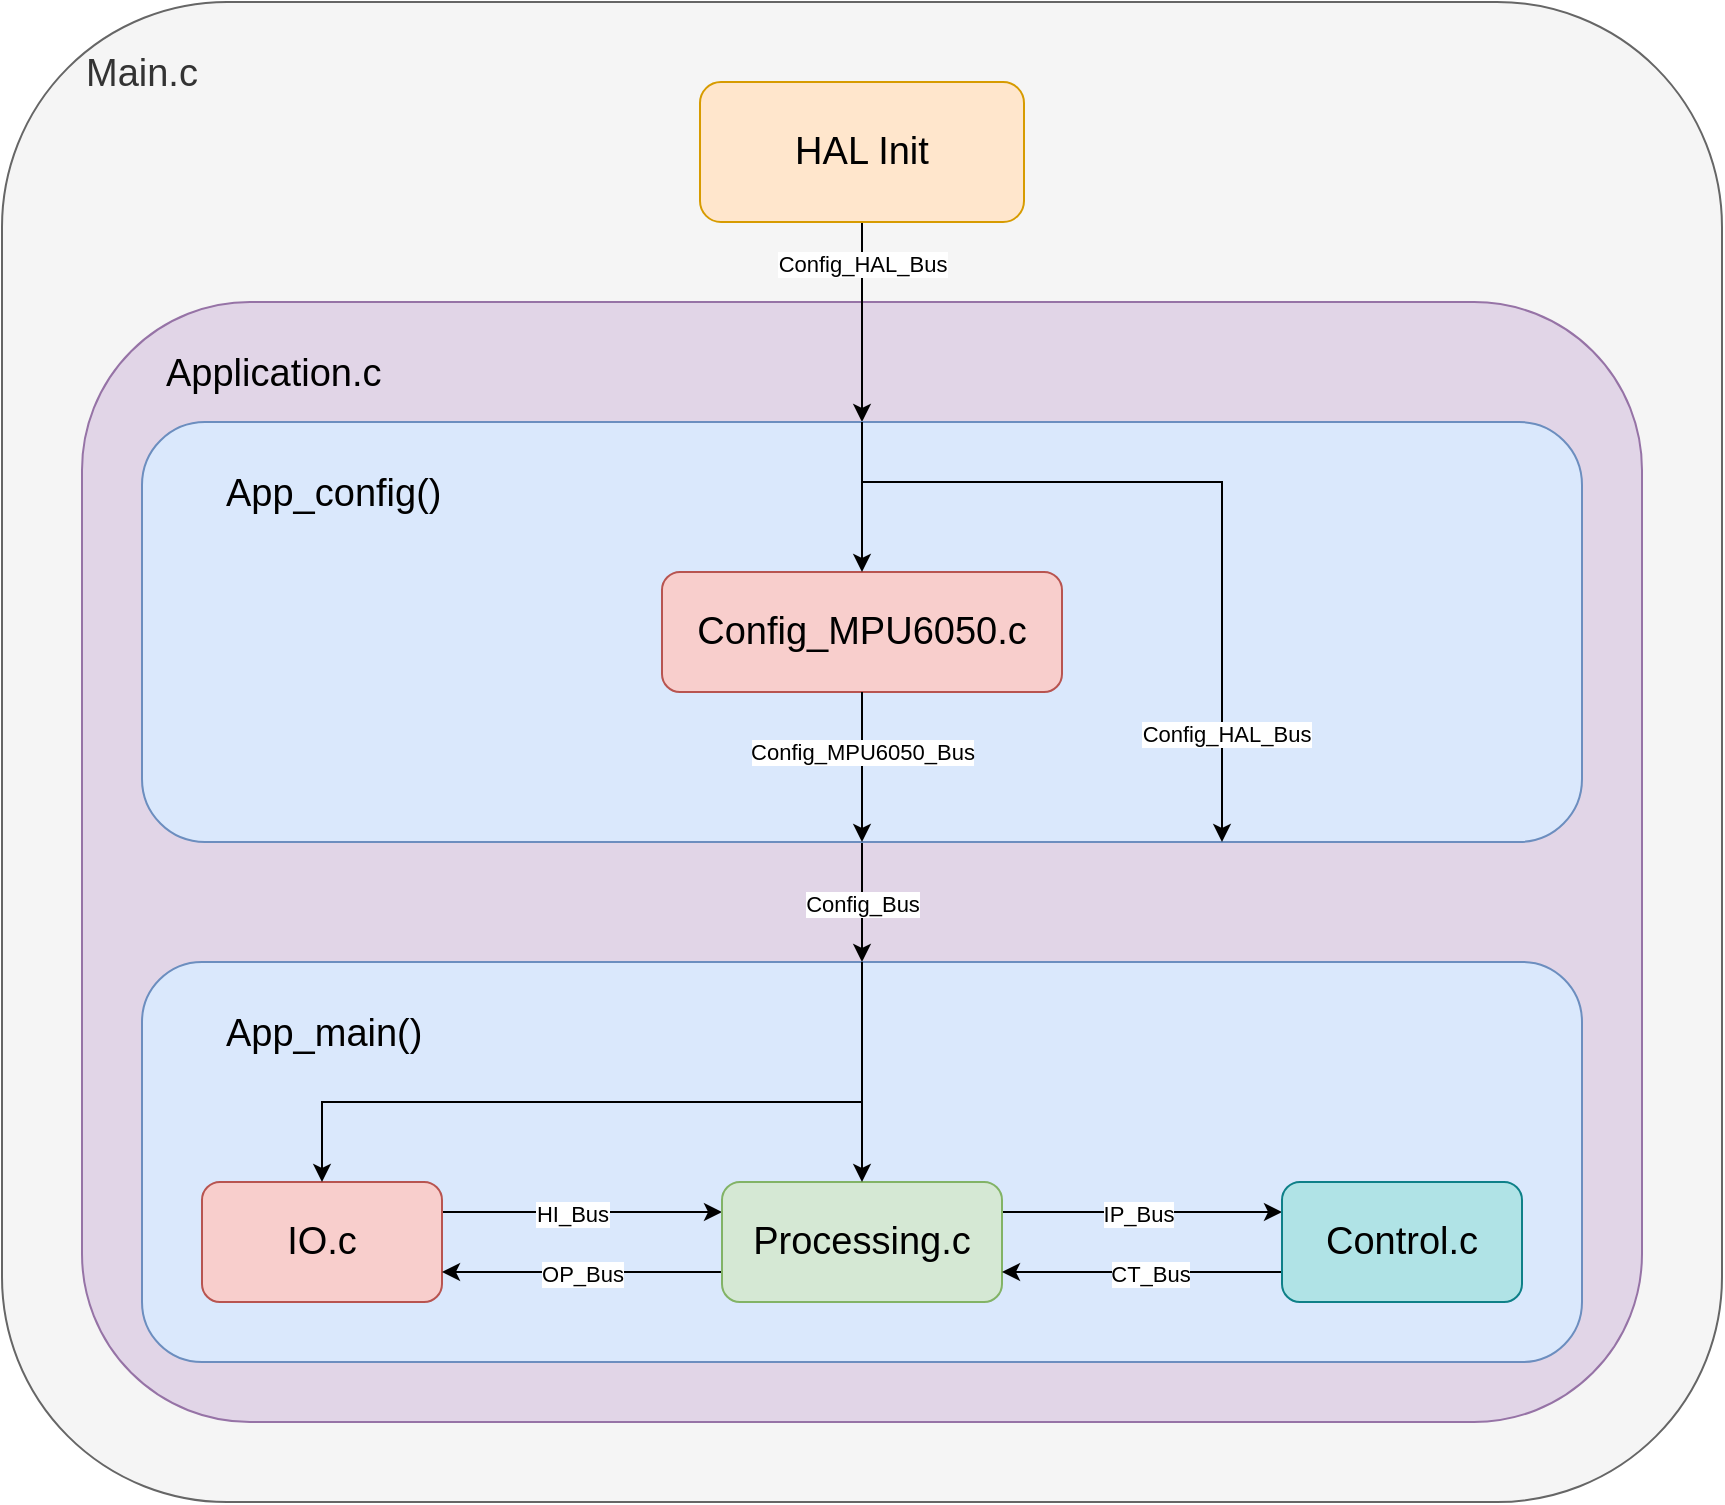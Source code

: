 <mxfile version="22.1.5" type="github" pages="4">
  <diagram name="Application" id="FOdVMGWXm7K1deAmmRh2">
    <mxGraphModel dx="2456" dy="2211" grid="1" gridSize="10" guides="1" tooltips="1" connect="1" arrows="1" fold="1" page="1" pageScale="1" pageWidth="850" pageHeight="1100" math="0" shadow="0">
      <root>
        <mxCell id="0" />
        <mxCell id="1" parent="0" />
        <mxCell id="aVD5KPtLHmKKesuukqBh-21" value="&lt;blockquote style=&quot;font-size: 18px;&quot;&gt;&lt;font style=&quot;font-size: 19px;&quot;&gt;Main.c&lt;/font&gt;&lt;/blockquote&gt;" style="rounded=1;whiteSpace=wrap;html=1;fillColor=#f5f5f5;strokeColor=#666666;align=left;labelPosition=center;verticalLabelPosition=middle;verticalAlign=top;fontColor=#333333;" parent="1" vertex="1">
          <mxGeometry x="20" y="-440" width="860" height="750" as="geometry" />
        </mxCell>
        <mxCell id="aVD5KPtLHmKKesuukqBh-17" value="&lt;blockquote style=&quot;font-size: 18px;&quot;&gt;&lt;font style=&quot;font-size: 19px;&quot;&gt;Application.c&lt;/font&gt;&lt;/blockquote&gt;" style="rounded=1;whiteSpace=wrap;html=1;fillColor=#e1d5e7;strokeColor=#9673a6;align=left;labelPosition=center;verticalLabelPosition=middle;verticalAlign=top;" parent="1" vertex="1">
          <mxGeometry x="60" y="-290" width="780" height="560" as="geometry" />
        </mxCell>
        <mxCell id="mmH6MSZoMXW1UBjcagn2-3" value="&lt;blockquote style=&quot;font-size: 18px;&quot;&gt;&lt;font style=&quot;font-size: 19px;&quot;&gt;App_main()&lt;/font&gt;&lt;/blockquote&gt;" style="rounded=1;whiteSpace=wrap;html=1;fillColor=#dae8fc;strokeColor=#6c8ebf;align=left;labelPosition=center;verticalLabelPosition=middle;verticalAlign=top;" parent="1" vertex="1">
          <mxGeometry x="90" y="40" width="720" height="200" as="geometry" />
        </mxCell>
        <mxCell id="aVD5KPtLHmKKesuukqBh-6" style="edgeStyle=orthogonalEdgeStyle;rounded=0;orthogonalLoop=1;jettySize=auto;html=1;exitX=1;exitY=0.25;exitDx=0;exitDy=0;entryX=0;entryY=0.25;entryDx=0;entryDy=0;" parent="1" source="aVD5KPtLHmKKesuukqBh-1" target="aVD5KPtLHmKKesuukqBh-2" edge="1">
          <mxGeometry relative="1" as="geometry" />
        </mxCell>
        <mxCell id="aVD5KPtLHmKKesuukqBh-7" value="&lt;font style=&quot;font-size: 11px;&quot;&gt;HI_Bus&lt;/font&gt;" style="edgeLabel;html=1;align=center;verticalAlign=middle;resizable=0;points=[];" parent="aVD5KPtLHmKKesuukqBh-6" vertex="1" connectable="0">
          <mxGeometry x="-0.013" y="-1" relative="1" as="geometry">
            <mxPoint x="-4" as="offset" />
          </mxGeometry>
        </mxCell>
        <mxCell id="aVD5KPtLHmKKesuukqBh-1" value="IO.c" style="rounded=1;whiteSpace=wrap;html=1;fillColor=#f8cecc;strokeColor=#b85450;fontSize=19;" parent="1" vertex="1">
          <mxGeometry x="120" y="150" width="120" height="60" as="geometry" />
        </mxCell>
        <mxCell id="aVD5KPtLHmKKesuukqBh-8" style="edgeStyle=orthogonalEdgeStyle;rounded=0;orthogonalLoop=1;jettySize=auto;html=1;exitX=0;exitY=0.75;exitDx=0;exitDy=0;entryX=1;entryY=0.75;entryDx=0;entryDy=0;" parent="1" source="aVD5KPtLHmKKesuukqBh-2" target="aVD5KPtLHmKKesuukqBh-1" edge="1">
          <mxGeometry relative="1" as="geometry" />
        </mxCell>
        <mxCell id="aVD5KPtLHmKKesuukqBh-9" value="OP_Bus" style="edgeLabel;html=1;align=center;verticalAlign=middle;resizable=0;points=[];" parent="aVD5KPtLHmKKesuukqBh-8" vertex="1" connectable="0">
          <mxGeometry x="-0.263" y="1" relative="1" as="geometry">
            <mxPoint x="-19" as="offset" />
          </mxGeometry>
        </mxCell>
        <mxCell id="aVD5KPtLHmKKesuukqBh-10" style="edgeStyle=orthogonalEdgeStyle;rounded=0;orthogonalLoop=1;jettySize=auto;html=1;exitX=1;exitY=0.25;exitDx=0;exitDy=0;entryX=0;entryY=0.25;entryDx=0;entryDy=0;" parent="1" source="aVD5KPtLHmKKesuukqBh-2" target="aVD5KPtLHmKKesuukqBh-3" edge="1">
          <mxGeometry relative="1" as="geometry" />
        </mxCell>
        <mxCell id="aVD5KPtLHmKKesuukqBh-11" value="IP_Bus" style="edgeLabel;html=1;align=center;verticalAlign=middle;resizable=0;points=[];" parent="aVD5KPtLHmKKesuukqBh-10" vertex="1" connectable="0">
          <mxGeometry x="-0.036" y="-1" relative="1" as="geometry">
            <mxPoint as="offset" />
          </mxGeometry>
        </mxCell>
        <mxCell id="aVD5KPtLHmKKesuukqBh-2" value="Processing.c" style="rounded=1;whiteSpace=wrap;html=1;fillColor=#d5e8d4;strokeColor=#82b366;fontSize=19;" parent="1" vertex="1">
          <mxGeometry x="380" y="150" width="140" height="60" as="geometry" />
        </mxCell>
        <mxCell id="aVD5KPtLHmKKesuukqBh-12" style="edgeStyle=orthogonalEdgeStyle;rounded=0;orthogonalLoop=1;jettySize=auto;html=1;exitX=0;exitY=0.75;exitDx=0;exitDy=0;entryX=1;entryY=0.75;entryDx=0;entryDy=0;" parent="1" source="aVD5KPtLHmKKesuukqBh-3" target="aVD5KPtLHmKKesuukqBh-2" edge="1">
          <mxGeometry relative="1" as="geometry" />
        </mxCell>
        <mxCell id="aVD5KPtLHmKKesuukqBh-13" value="CT_Bus" style="edgeLabel;html=1;align=center;verticalAlign=middle;resizable=0;points=[];" parent="aVD5KPtLHmKKesuukqBh-12" vertex="1" connectable="0">
          <mxGeometry x="-0.059" y="1" relative="1" as="geometry">
            <mxPoint as="offset" />
          </mxGeometry>
        </mxCell>
        <mxCell id="aVD5KPtLHmKKesuukqBh-3" value="Control.c" style="rounded=1;whiteSpace=wrap;html=1;fillColor=#b0e3e6;strokeColor=#0e8088;fontSize=19;" parent="1" vertex="1">
          <mxGeometry x="660" y="150" width="120" height="60" as="geometry" />
        </mxCell>
        <mxCell id="xJnAaV_EYgQCkC4n6iKP-3" style="edgeStyle=orthogonalEdgeStyle;rounded=0;orthogonalLoop=1;jettySize=auto;html=1;exitX=0.5;exitY=1;exitDx=0;exitDy=0;entryX=0.5;entryY=0;entryDx=0;entryDy=0;" parent="1" source="aVD5KPtLHmKKesuukqBh-22" target="mmH6MSZoMXW1UBjcagn2-4" edge="1">
          <mxGeometry relative="1" as="geometry" />
        </mxCell>
        <mxCell id="xJnAaV_EYgQCkC4n6iKP-4" value="Config_HAL_Bus" style="edgeLabel;html=1;align=center;verticalAlign=middle;resizable=0;points=[];" parent="xJnAaV_EYgQCkC4n6iKP-3" vertex="1" connectable="0">
          <mxGeometry x="-0.55" y="-1" relative="1" as="geometry">
            <mxPoint x="1" y="-2" as="offset" />
          </mxGeometry>
        </mxCell>
        <mxCell id="aVD5KPtLHmKKesuukqBh-22" value="&lt;font style=&quot;font-size: 19px;&quot;&gt;HAL Init&lt;br&gt;&lt;/font&gt;" style="rounded=1;whiteSpace=wrap;html=1;fillColor=#ffe6cc;strokeColor=#d79b00;align=center;labelPosition=center;verticalLabelPosition=middle;verticalAlign=middle;" parent="1" vertex="1">
          <mxGeometry x="369" y="-400" width="162" height="70" as="geometry" />
        </mxCell>
        <mxCell id="xJnAaV_EYgQCkC4n6iKP-1" style="edgeStyle=orthogonalEdgeStyle;rounded=0;orthogonalLoop=1;jettySize=auto;html=1;exitX=0.5;exitY=1;exitDx=0;exitDy=0;entryX=0.5;entryY=0;entryDx=0;entryDy=0;" parent="1" source="mmH6MSZoMXW1UBjcagn2-4" target="mmH6MSZoMXW1UBjcagn2-3" edge="1">
          <mxGeometry relative="1" as="geometry" />
        </mxCell>
        <mxCell id="xJnAaV_EYgQCkC4n6iKP-2" value="Config_Bus" style="edgeLabel;html=1;align=center;verticalAlign=middle;resizable=0;points=[];" parent="xJnAaV_EYgQCkC4n6iKP-1" vertex="1" connectable="0">
          <mxGeometry x="0.023" relative="1" as="geometry">
            <mxPoint as="offset" />
          </mxGeometry>
        </mxCell>
        <mxCell id="mmH6MSZoMXW1UBjcagn2-4" value="&lt;blockquote style=&quot;font-size: 18px;&quot;&gt;&lt;font style=&quot;font-size: 19px;&quot;&gt;App_config()&lt;/font&gt;&lt;/blockquote&gt;" style="rounded=1;whiteSpace=wrap;html=1;fillColor=#dae8fc;strokeColor=#6c8ebf;align=left;labelPosition=center;verticalLabelPosition=middle;verticalAlign=top;" parent="1" vertex="1">
          <mxGeometry x="90" y="-230" width="720" height="210" as="geometry" />
        </mxCell>
        <mxCell id="mmH6MSZoMXW1UBjcagn2-8" value="Config_MPU6050.c" style="rounded=1;whiteSpace=wrap;html=1;fillColor=#f8cecc;strokeColor=#b85450;fontSize=19;" parent="1" vertex="1">
          <mxGeometry x="350" y="-155" width="200" height="60" as="geometry" />
        </mxCell>
        <mxCell id="xJnAaV_EYgQCkC4n6iKP-6" style="edgeStyle=orthogonalEdgeStyle;rounded=0;orthogonalLoop=1;jettySize=auto;html=1;exitX=0.5;exitY=0;exitDx=0;exitDy=0;entryX=0.5;entryY=0;entryDx=0;entryDy=0;" parent="1" source="mmH6MSZoMXW1UBjcagn2-3" target="aVD5KPtLHmKKesuukqBh-1" edge="1">
          <mxGeometry relative="1" as="geometry">
            <Array as="points">
              <mxPoint x="450" y="110" />
              <mxPoint x="180" y="110" />
            </Array>
          </mxGeometry>
        </mxCell>
        <mxCell id="xJnAaV_EYgQCkC4n6iKP-7" style="edgeStyle=orthogonalEdgeStyle;rounded=0;orthogonalLoop=1;jettySize=auto;html=1;exitX=0.5;exitY=0;exitDx=0;exitDy=0;entryX=0.5;entryY=0;entryDx=0;entryDy=0;" parent="1" source="mmH6MSZoMXW1UBjcagn2-3" target="aVD5KPtLHmKKesuukqBh-2" edge="1">
          <mxGeometry relative="1" as="geometry">
            <Array as="points">
              <mxPoint x="450" y="110" />
              <mxPoint x="450" y="110" />
            </Array>
          </mxGeometry>
        </mxCell>
        <mxCell id="xJnAaV_EYgQCkC4n6iKP-9" style="edgeStyle=orthogonalEdgeStyle;rounded=0;orthogonalLoop=1;jettySize=auto;html=1;exitX=0.5;exitY=0;exitDx=0;exitDy=0;entryX=0.5;entryY=0;entryDx=0;entryDy=0;" parent="1" source="mmH6MSZoMXW1UBjcagn2-4" target="mmH6MSZoMXW1UBjcagn2-8" edge="1">
          <mxGeometry relative="1" as="geometry">
            <Array as="points">
              <mxPoint x="450" y="-230" />
              <mxPoint x="450" y="-230" />
            </Array>
          </mxGeometry>
        </mxCell>
        <mxCell id="xJnAaV_EYgQCkC4n6iKP-10" style="edgeStyle=orthogonalEdgeStyle;rounded=0;orthogonalLoop=1;jettySize=auto;html=1;exitX=0.5;exitY=1;exitDx=0;exitDy=0;entryX=0.5;entryY=1;entryDx=0;entryDy=0;" parent="1" source="mmH6MSZoMXW1UBjcagn2-8" target="mmH6MSZoMXW1UBjcagn2-4" edge="1">
          <mxGeometry relative="1" as="geometry">
            <Array as="points">
              <mxPoint x="450" y="-40" />
              <mxPoint x="450" y="-40" />
            </Array>
          </mxGeometry>
        </mxCell>
        <mxCell id="xJnAaV_EYgQCkC4n6iKP-11" value="Config_MPU6050_Bus" style="edgeLabel;html=1;align=center;verticalAlign=middle;resizable=0;points=[];" parent="xJnAaV_EYgQCkC4n6iKP-10" vertex="1" connectable="0">
          <mxGeometry x="0.107" y="3" relative="1" as="geometry">
            <mxPoint x="-3" y="-12" as="offset" />
          </mxGeometry>
        </mxCell>
        <mxCell id="xJnAaV_EYgQCkC4n6iKP-13" style="edgeStyle=orthogonalEdgeStyle;rounded=0;orthogonalLoop=1;jettySize=auto;html=1;exitX=0.5;exitY=0;exitDx=0;exitDy=0;entryX=0.75;entryY=1;entryDx=0;entryDy=0;" parent="1" source="mmH6MSZoMXW1UBjcagn2-4" target="mmH6MSZoMXW1UBjcagn2-4" edge="1">
          <mxGeometry relative="1" as="geometry">
            <Array as="points">
              <mxPoint x="450" y="-200" />
              <mxPoint x="630" y="-200" />
            </Array>
          </mxGeometry>
        </mxCell>
        <mxCell id="xJnAaV_EYgQCkC4n6iKP-14" value="Config_HAL_Bus" style="edgeLabel;html=1;align=center;verticalAlign=middle;resizable=0;points=[];" parent="xJnAaV_EYgQCkC4n6iKP-13" vertex="1" connectable="0">
          <mxGeometry x="0.721" y="2" relative="1" as="geometry">
            <mxPoint as="offset" />
          </mxGeometry>
        </mxCell>
      </root>
    </mxGraphModel>
  </diagram>
  <diagram id="wQwXedgQLfaQQc7njAkb" name="IO">
    <mxGraphModel dx="1403" dy="635" grid="1" gridSize="10" guides="1" tooltips="1" connect="1" arrows="1" fold="1" page="1" pageScale="1" pageWidth="850" pageHeight="1100" math="0" shadow="0">
      <root>
        <mxCell id="0" />
        <mxCell id="1" parent="0" />
        <mxCell id="KeRaJ3SGClWgjwX-cAse-1" value="&lt;blockquote style=&quot;font-size: 18px;&quot;&gt;&lt;font style=&quot;font-size: 19px;&quot;&gt;IO.c&lt;/font&gt;&lt;/blockquote&gt;" style="rounded=1;whiteSpace=wrap;html=1;fillColor=#f5f5f5;strokeColor=#666666;align=left;labelPosition=center;verticalLabelPosition=middle;verticalAlign=top;fontColor=#333333;" parent="1" vertex="1">
          <mxGeometry x="20" y="360" width="860" height="300" as="geometry" />
        </mxCell>
        <mxCell id="d247PQyOPAZcmk-PQILt-11" style="edgeStyle=orthogonalEdgeStyle;rounded=0;orthogonalLoop=1;jettySize=auto;html=1;exitX=1;exitY=0.5;exitDx=0;exitDy=0;entryX=1;entryY=0.5;entryDx=0;entryDy=0;" edge="1" parent="1" source="KeRaJ3SGClWgjwX-cAse-2" target="KeRaJ3SGClWgjwX-cAse-1">
          <mxGeometry relative="1" as="geometry">
            <Array as="points">
              <mxPoint x="825" y="511" />
              <mxPoint x="825" y="510" />
            </Array>
          </mxGeometry>
        </mxCell>
        <mxCell id="d247PQyOPAZcmk-PQILt-12" value="HI_Bus" style="edgeLabel;html=1;align=center;verticalAlign=middle;resizable=0;points=[];" vertex="1" connectable="0" parent="d247PQyOPAZcmk-PQILt-11">
          <mxGeometry x="-0.156" y="-1" relative="1" as="geometry">
            <mxPoint as="offset" />
          </mxGeometry>
        </mxCell>
        <mxCell id="KeRaJ3SGClWgjwX-cAse-2" value="&lt;blockquote&gt;IO_HardwareInputs()&lt;/blockquote&gt;" style="rounded=1;whiteSpace=wrap;html=1;fillColor=#e1d5e7;strokeColor=#9673a6;fontSize=19;align=left;verticalAlign=top;" parent="1" vertex="1">
          <mxGeometry x="475" y="392.5" width="330" height="237.5" as="geometry" />
        </mxCell>
        <mxCell id="d247PQyOPAZcmk-PQILt-7" style="edgeStyle=orthogonalEdgeStyle;rounded=0;orthogonalLoop=1;jettySize=auto;html=1;exitX=1;exitY=0.5;exitDx=0;exitDy=0;entryX=1;entryY=0.5;entryDx=0;entryDy=0;" edge="1" parent="1" source="KeRaJ3SGClWgjwX-cAse-5" target="KeRaJ3SGClWgjwX-cAse-2">
          <mxGeometry relative="1" as="geometry">
            <Array as="points">
              <mxPoint x="684" y="482" />
              <mxPoint x="780" y="482" />
              <mxPoint x="780" y="511" />
            </Array>
          </mxGeometry>
        </mxCell>
        <mxCell id="d247PQyOPAZcmk-PQILt-9" value="HI_MPU6050_Bus" style="edgeLabel;html=1;align=center;verticalAlign=middle;resizable=0;points=[];" vertex="1" connectable="0" parent="d247PQyOPAZcmk-PQILt-7">
          <mxGeometry x="-0.28" y="2" relative="1" as="geometry">
            <mxPoint as="offset" />
          </mxGeometry>
        </mxCell>
        <mxCell id="KeRaJ3SGClWgjwX-cAse-5" value="IO_MPU6050.c" style="rounded=1;whiteSpace=wrap;html=1;fillColor=#f8cecc;strokeColor=#b85450;fontSize=19;" parent="1" vertex="1">
          <mxGeometry x="514" y="452.5" width="150" height="60" as="geometry" />
        </mxCell>
        <mxCell id="KeRaJ3SGClWgjwX-cAse-6" value="&lt;blockquote&gt;IO_HardwareOutputs()&lt;/blockquote&gt;" style="rounded=1;whiteSpace=wrap;html=1;fillColor=#e1d5e7;strokeColor=#9673a6;fontSize=19;align=left;verticalAlign=top;" parent="1" vertex="1">
          <mxGeometry x="115" y="391.25" width="330" height="238.75" as="geometry" />
        </mxCell>
        <mxCell id="KeRaJ3SGClWgjwX-cAse-7" value="IO_HC05.c" style="rounded=1;whiteSpace=wrap;html=1;fillColor=#f8cecc;strokeColor=#b85450;fontSize=19;" parent="1" vertex="1">
          <mxGeometry x="255" y="452.5" width="150" height="60" as="geometry" />
        </mxCell>
        <mxCell id="KeRaJ3SGClWgjwX-cAse-8" style="edgeStyle=orthogonalEdgeStyle;rounded=0;orthogonalLoop=1;jettySize=auto;html=1;exitX=0;exitY=0.5;exitDx=0;exitDy=0;entryX=0;entryY=0.5;entryDx=0;entryDy=0;" parent="1" source="KeRaJ3SGClWgjwX-cAse-1" target="KeRaJ3SGClWgjwX-cAse-6" edge="1">
          <mxGeometry relative="1" as="geometry">
            <mxPoint x="100" y="470" as="targetPoint" />
            <mxPoint x="20" y="470" as="sourcePoint" />
            <Array as="points">
              <mxPoint x="115" y="510" />
            </Array>
          </mxGeometry>
        </mxCell>
        <mxCell id="KeRaJ3SGClWgjwX-cAse-9" value="OP_Bus" style="edgeLabel;html=1;align=center;verticalAlign=middle;resizable=0;points=[];" parent="KeRaJ3SGClWgjwX-cAse-8" vertex="1" connectable="0">
          <mxGeometry x="-0.227" y="-1" relative="1" as="geometry">
            <mxPoint x="15" y="-1" as="offset" />
          </mxGeometry>
        </mxCell>
        <mxCell id="KeRaJ3SGClWgjwX-cAse-10" style="edgeStyle=orthogonalEdgeStyle;rounded=0;orthogonalLoop=1;jettySize=auto;html=1;exitX=0;exitY=0.5;exitDx=0;exitDy=0;entryX=0;entryY=0.5;entryDx=0;entryDy=0;" parent="1" source="KeRaJ3SGClWgjwX-cAse-6" target="KeRaJ3SGClWgjwX-cAse-7" edge="1">
          <mxGeometry relative="1" as="geometry">
            <Array as="points">
              <mxPoint x="130" y="511" />
              <mxPoint x="130" y="483" />
              <mxPoint x="220" y="483" />
            </Array>
          </mxGeometry>
        </mxCell>
        <mxCell id="KeRaJ3SGClWgjwX-cAse-11" value="OP_HC05_Bus" style="edgeLabel;html=1;align=center;verticalAlign=middle;resizable=0;points=[];" parent="KeRaJ3SGClWgjwX-cAse-10" vertex="1" connectable="0">
          <mxGeometry x="-0.08" relative="1" as="geometry">
            <mxPoint x="26" as="offset" />
          </mxGeometry>
        </mxCell>
        <mxCell id="d247PQyOPAZcmk-PQILt-1" value="IO_VESC.c" style="rounded=1;whiteSpace=wrap;html=1;fillColor=#f8cecc;strokeColor=#b85450;fontSize=19;" vertex="1" parent="1">
          <mxGeometry x="255" y="540" width="150" height="60" as="geometry" />
        </mxCell>
        <mxCell id="d247PQyOPAZcmk-PQILt-8" style="edgeStyle=orthogonalEdgeStyle;rounded=0;orthogonalLoop=1;jettySize=auto;html=1;exitX=1;exitY=0.5;exitDx=0;exitDy=0;entryX=1;entryY=0.5;entryDx=0;entryDy=0;" edge="1" parent="1" source="d247PQyOPAZcmk-PQILt-2" target="KeRaJ3SGClWgjwX-cAse-2">
          <mxGeometry relative="1" as="geometry">
            <Array as="points">
              <mxPoint x="780" y="570" />
              <mxPoint x="780" y="511" />
            </Array>
          </mxGeometry>
        </mxCell>
        <mxCell id="d247PQyOPAZcmk-PQILt-10" value="HI_VESC_Bus" style="edgeLabel;html=1;align=center;verticalAlign=middle;resizable=0;points=[];" vertex="1" connectable="0" parent="d247PQyOPAZcmk-PQILt-8">
          <mxGeometry x="-0.22" y="-2" relative="1" as="geometry">
            <mxPoint x="-22" y="-2" as="offset" />
          </mxGeometry>
        </mxCell>
        <mxCell id="d247PQyOPAZcmk-PQILt-2" value="IO_VESC.c" style="rounded=1;whiteSpace=wrap;html=1;fillColor=#f8cecc;strokeColor=#b85450;fontSize=19;" vertex="1" parent="1">
          <mxGeometry x="514" y="540" width="150" height="60" as="geometry" />
        </mxCell>
        <mxCell id="d247PQyOPAZcmk-PQILt-16" style="edgeStyle=orthogonalEdgeStyle;rounded=0;orthogonalLoop=1;jettySize=auto;html=1;exitX=0;exitY=0.5;exitDx=0;exitDy=0;entryX=0;entryY=0.5;entryDx=0;entryDy=0;" edge="1" parent="1" source="KeRaJ3SGClWgjwX-cAse-6" target="d247PQyOPAZcmk-PQILt-1">
          <mxGeometry relative="1" as="geometry">
            <Array as="points">
              <mxPoint x="130" y="511" />
              <mxPoint x="130" y="570" />
            </Array>
          </mxGeometry>
        </mxCell>
        <mxCell id="d247PQyOPAZcmk-PQILt-17" value="OP_VESC_Bus" style="edgeLabel;html=1;align=center;verticalAlign=middle;resizable=0;points=[];" vertex="1" connectable="0" parent="d247PQyOPAZcmk-PQILt-16">
          <mxGeometry x="0.365" relative="1" as="geometry">
            <mxPoint as="offset" />
          </mxGeometry>
        </mxCell>
      </root>
    </mxGraphModel>
  </diagram>
  <diagram id="pqkWdUlYIICWFKsjuGib" name="Processing">
    <mxGraphModel dx="2047" dy="926" grid="1" gridSize="10" guides="1" tooltips="1" connect="1" arrows="1" fold="1" page="1" pageScale="1" pageWidth="850" pageHeight="1100" math="0" shadow="0">
      <root>
        <mxCell id="0" />
        <mxCell id="1" parent="0" />
        <mxCell id="rKWjHWMnHtqtAqGkGN10-1" style="edgeStyle=orthogonalEdgeStyle;rounded=0;orthogonalLoop=1;jettySize=auto;html=1;exitX=0.5;exitY=1;exitDx=0;exitDy=0;" parent="1" edge="1">
          <mxGeometry relative="1" as="geometry">
            <mxPoint x="480" y="310" as="sourcePoint" />
            <mxPoint x="480" y="310" as="targetPoint" />
          </mxGeometry>
        </mxCell>
        <mxCell id="rKWjHWMnHtqtAqGkGN10-2" value="&lt;blockquote style=&quot;font-size: 18px;&quot;&gt;&lt;font style=&quot;font-size: 19px;&quot;&gt;Processing.c&lt;/font&gt;&lt;/blockquote&gt;" style="rounded=1;whiteSpace=wrap;html=1;fillColor=#f5f5f5;strokeColor=#666666;align=left;labelPosition=center;verticalLabelPosition=middle;verticalAlign=top;fontColor=#333333;" parent="1" vertex="1">
          <mxGeometry x="50" y="300" width="860" height="570" as="geometry" />
        </mxCell>
        <mxCell id="RYJh7FL68QeVlEmNx9E4-17" style="edgeStyle=orthogonalEdgeStyle;rounded=0;orthogonalLoop=1;jettySize=auto;html=1;exitX=1;exitY=0.5;exitDx=0;exitDy=0;entryX=1;entryY=0.25;entryDx=0;entryDy=0;" edge="1" parent="1" source="rKWjHWMnHtqtAqGkGN10-5" target="rKWjHWMnHtqtAqGkGN10-2">
          <mxGeometry relative="1" as="geometry">
            <Array as="points">
              <mxPoint x="722" y="480" />
              <mxPoint x="722" y="443" />
              <mxPoint x="890" y="443" />
            </Array>
          </mxGeometry>
        </mxCell>
        <mxCell id="RYJh7FL68QeVlEmNx9E4-18" value="IP_Bus" style="edgeLabel;html=1;align=center;verticalAlign=middle;resizable=0;points=[];" vertex="1" connectable="0" parent="RYJh7FL68QeVlEmNx9E4-17">
          <mxGeometry x="0.148" y="-1" relative="1" as="geometry">
            <mxPoint x="4" as="offset" />
          </mxGeometry>
        </mxCell>
        <mxCell id="rKWjHWMnHtqtAqGkGN10-5" value="&lt;blockquote&gt;PR_InputProcessing()&lt;/blockquote&gt;" style="rounded=1;whiteSpace=wrap;html=1;fillColor=#e1d5e7;strokeColor=#9673a6;fontSize=19;align=left;verticalAlign=top;" parent="1" vertex="1">
          <mxGeometry x="252.5" y="370" width="450" height="220" as="geometry" />
        </mxCell>
        <mxCell id="rKWjHWMnHtqtAqGkGN10-6" style="edgeStyle=orthogonalEdgeStyle;rounded=0;orthogonalLoop=1;jettySize=auto;html=1;exitX=1;exitY=0.5;exitDx=0;exitDy=0;entryX=1;entryY=0.5;entryDx=0;entryDy=0;" parent="1" source="rKWjHWMnHtqtAqGkGN10-8" target="rKWjHWMnHtqtAqGkGN10-5" edge="1">
          <mxGeometry relative="1" as="geometry">
            <Array as="points">
              <mxPoint x="680" y="460" />
              <mxPoint x="680" y="480" />
            </Array>
          </mxGeometry>
        </mxCell>
        <mxCell id="rKWjHWMnHtqtAqGkGN10-7" value="IP_MPU6050_Bus" style="edgeLabel;html=1;align=center;verticalAlign=middle;resizable=0;points=[];" parent="rKWjHWMnHtqtAqGkGN10-6" vertex="1" connectable="0">
          <mxGeometry x="-0.152" y="1" relative="1" as="geometry">
            <mxPoint x="-7" y="1" as="offset" />
          </mxGeometry>
        </mxCell>
        <mxCell id="rKWjHWMnHtqtAqGkGN10-8" value="PR_MPU6050.c" style="rounded=1;whiteSpace=wrap;html=1;fillColor=#f8cecc;strokeColor=#b85450;fontSize=19;" parent="1" vertex="1">
          <mxGeometry x="397.5" y="430" width="160" height="60" as="geometry" />
        </mxCell>
        <mxCell id="rKWjHWMnHtqtAqGkGN10-9" style="edgeStyle=orthogonalEdgeStyle;rounded=0;orthogonalLoop=1;jettySize=auto;html=1;exitX=0;exitY=0.25;exitDx=0;exitDy=0;entryX=0;entryY=0.5;entryDx=0;entryDy=0;" parent="1" source="rKWjHWMnHtqtAqGkGN10-2" edge="1" target="rKWjHWMnHtqtAqGkGN10-5">
          <mxGeometry relative="1" as="geometry">
            <mxPoint x="250" y="440" as="targetPoint" />
            <Array as="points">
              <mxPoint x="50" y="440" />
              <mxPoint x="220" y="440" />
              <mxPoint x="220" y="480" />
            </Array>
          </mxGeometry>
        </mxCell>
        <mxCell id="rKWjHWMnHtqtAqGkGN10-10" value="HI_Bus" style="edgeLabel;html=1;align=center;verticalAlign=middle;resizable=0;points=[];" parent="rKWjHWMnHtqtAqGkGN10-9" vertex="1" connectable="0">
          <mxGeometry x="-0.042" y="-1" relative="1" as="geometry">
            <mxPoint x="-25" y="-1" as="offset" />
          </mxGeometry>
        </mxCell>
        <mxCell id="rKWjHWMnHtqtAqGkGN10-13" style="edgeStyle=orthogonalEdgeStyle;rounded=0;orthogonalLoop=1;jettySize=auto;html=1;exitX=0;exitY=0.5;exitDx=0;exitDy=0;entryX=0;entryY=0.75;entryDx=0;entryDy=0;" parent="1" source="rKWjHWMnHtqtAqGkGN10-15" target="rKWjHWMnHtqtAqGkGN10-2" edge="1">
          <mxGeometry relative="1" as="geometry">
            <Array as="points">
              <mxPoint x="230" y="720" />
              <mxPoint x="230" y="728" />
              <mxPoint x="80" y="728" />
            </Array>
            <mxPoint x="232.5" y="731.23" as="sourcePoint" />
            <mxPoint x="30" y="738.73" as="targetPoint" />
          </mxGeometry>
        </mxCell>
        <mxCell id="rKWjHWMnHtqtAqGkGN10-14" value="OP_Bus" style="edgeLabel;html=1;align=center;verticalAlign=middle;resizable=0;points=[];" parent="rKWjHWMnHtqtAqGkGN10-13" vertex="1" connectable="0">
          <mxGeometry x="-0.195" y="-1" relative="1" as="geometry">
            <mxPoint x="-36" y="3" as="offset" />
          </mxGeometry>
        </mxCell>
        <mxCell id="rKWjHWMnHtqtAqGkGN10-15" value="&lt;blockquote&gt;PR_OutputProcessing()&lt;/blockquote&gt;" style="rounded=1;whiteSpace=wrap;html=1;fillColor=#e1d5e7;strokeColor=#9673a6;fontSize=19;align=left;verticalAlign=top;" parent="1" vertex="1">
          <mxGeometry x="252.5" y="610" width="450" height="220" as="geometry" />
        </mxCell>
        <mxCell id="RYJh7FL68QeVlEmNx9E4-26" style="edgeStyle=orthogonalEdgeStyle;rounded=0;orthogonalLoop=1;jettySize=auto;html=1;exitX=0;exitY=0.5;exitDx=0;exitDy=0;entryX=0;entryY=0.5;entryDx=0;entryDy=0;" edge="1" parent="1" source="rKWjHWMnHtqtAqGkGN10-16" target="rKWjHWMnHtqtAqGkGN10-15">
          <mxGeometry relative="1" as="geometry">
            <Array as="points">
              <mxPoint x="280" y="700" />
              <mxPoint x="280" y="720" />
            </Array>
          </mxGeometry>
        </mxCell>
        <mxCell id="RYJh7FL68QeVlEmNx9E4-27" value="OP_HC05_Bus" style="edgeLabel;html=1;align=center;verticalAlign=middle;resizable=0;points=[];" vertex="1" connectable="0" parent="RYJh7FL68QeVlEmNx9E4-26">
          <mxGeometry x="-0.208" relative="1" as="geometry">
            <mxPoint x="8" as="offset" />
          </mxGeometry>
        </mxCell>
        <mxCell id="rKWjHWMnHtqtAqGkGN10-16" value="PR_HC05.c" style="rounded=1;whiteSpace=wrap;html=1;fillColor=#f8cecc;strokeColor=#b85450;fontSize=19;" parent="1" vertex="1">
          <mxGeometry x="397.5" y="670" width="160" height="60" as="geometry" />
        </mxCell>
        <mxCell id="RYJh7FL68QeVlEmNx9E4-15" style="edgeStyle=orthogonalEdgeStyle;rounded=0;orthogonalLoop=1;jettySize=auto;html=1;exitX=1;exitY=0.5;exitDx=0;exitDy=0;entryX=1;entryY=0.5;entryDx=0;entryDy=0;" edge="1" parent="1" source="RYJh7FL68QeVlEmNx9E4-10" target="rKWjHWMnHtqtAqGkGN10-5">
          <mxGeometry relative="1" as="geometry">
            <Array as="points">
              <mxPoint x="680" y="540" />
              <mxPoint x="680" y="480" />
            </Array>
          </mxGeometry>
        </mxCell>
        <mxCell id="RYJh7FL68QeVlEmNx9E4-16" value="IP_VESC_Bus" style="edgeLabel;html=1;align=center;verticalAlign=middle;resizable=0;points=[];" vertex="1" connectable="0" parent="RYJh7FL68QeVlEmNx9E4-15">
          <mxGeometry x="-0.316" y="2" relative="1" as="geometry">
            <mxPoint x="-8" y="2" as="offset" />
          </mxGeometry>
        </mxCell>
        <mxCell id="RYJh7FL68QeVlEmNx9E4-10" value="PR_VESC.c" style="rounded=1;whiteSpace=wrap;html=1;fillColor=#f8cecc;strokeColor=#b85450;fontSize=19;" vertex="1" parent="1">
          <mxGeometry x="397.5" y="510" width="160" height="60" as="geometry" />
        </mxCell>
        <mxCell id="RYJh7FL68QeVlEmNx9E4-11" style="edgeStyle=orthogonalEdgeStyle;rounded=0;orthogonalLoop=1;jettySize=auto;html=1;exitX=0;exitY=0.5;exitDx=0;exitDy=0;entryX=0;entryY=0.5;entryDx=0;entryDy=0;" edge="1" parent="1" source="rKWjHWMnHtqtAqGkGN10-5" target="rKWjHWMnHtqtAqGkGN10-8">
          <mxGeometry relative="1" as="geometry">
            <Array as="points">
              <mxPoint x="270" y="480" />
              <mxPoint x="270" y="460" />
            </Array>
          </mxGeometry>
        </mxCell>
        <mxCell id="RYJh7FL68QeVlEmNx9E4-12" value="HI_MPU6050_Bus" style="edgeLabel;html=1;align=center;verticalAlign=middle;resizable=0;points=[];" vertex="1" connectable="0" parent="RYJh7FL68QeVlEmNx9E4-11">
          <mxGeometry x="-0.062" relative="1" as="geometry">
            <mxPoint x="20" as="offset" />
          </mxGeometry>
        </mxCell>
        <mxCell id="RYJh7FL68QeVlEmNx9E4-13" style="edgeStyle=orthogonalEdgeStyle;rounded=0;orthogonalLoop=1;jettySize=auto;html=1;exitX=0;exitY=0.5;exitDx=0;exitDy=0;entryX=0;entryY=0.5;entryDx=0;entryDy=0;" edge="1" parent="1" source="rKWjHWMnHtqtAqGkGN10-5" target="RYJh7FL68QeVlEmNx9E4-10">
          <mxGeometry relative="1" as="geometry">
            <Array as="points">
              <mxPoint x="270" y="480" />
              <mxPoint x="270" y="540" />
            </Array>
          </mxGeometry>
        </mxCell>
        <mxCell id="RYJh7FL68QeVlEmNx9E4-14" value="HI_VESC_Bus" style="edgeLabel;html=1;align=center;verticalAlign=middle;resizable=0;points=[];" vertex="1" connectable="0" parent="RYJh7FL68QeVlEmNx9E4-13">
          <mxGeometry x="0.256" y="-1" relative="1" as="geometry">
            <mxPoint x="9" y="-1" as="offset" />
          </mxGeometry>
        </mxCell>
        <mxCell id="RYJh7FL68QeVlEmNx9E4-29" style="edgeStyle=orthogonalEdgeStyle;rounded=0;orthogonalLoop=1;jettySize=auto;html=1;exitX=0;exitY=0.5;exitDx=0;exitDy=0;entryX=0;entryY=0.5;entryDx=0;entryDy=0;" edge="1" parent="1" source="RYJh7FL68QeVlEmNx9E4-19" target="rKWjHWMnHtqtAqGkGN10-15">
          <mxGeometry relative="1" as="geometry">
            <Array as="points">
              <mxPoint x="280" y="780" />
              <mxPoint x="280" y="720" />
            </Array>
          </mxGeometry>
        </mxCell>
        <mxCell id="RYJh7FL68QeVlEmNx9E4-30" value="OP_VESC_Bus" style="edgeLabel;html=1;align=center;verticalAlign=middle;resizable=0;points=[];" vertex="1" connectable="0" parent="RYJh7FL68QeVlEmNx9E4-29">
          <mxGeometry x="-0.357" relative="1" as="geometry">
            <mxPoint x="7" as="offset" />
          </mxGeometry>
        </mxCell>
        <mxCell id="RYJh7FL68QeVlEmNx9E4-19" value="PR_VESC.c" style="rounded=1;whiteSpace=wrap;html=1;fillColor=#f8cecc;strokeColor=#b85450;fontSize=19;" vertex="1" parent="1">
          <mxGeometry x="400" y="750" width="160" height="60" as="geometry" />
        </mxCell>
        <mxCell id="RYJh7FL68QeVlEmNx9E4-20" style="edgeStyle=orthogonalEdgeStyle;rounded=0;orthogonalLoop=1;jettySize=auto;html=1;exitX=1;exitY=0.5;exitDx=0;exitDy=0;entryX=1;entryY=0.5;entryDx=0;entryDy=0;" edge="1" parent="1" source="rKWjHWMnHtqtAqGkGN10-15" target="rKWjHWMnHtqtAqGkGN10-16">
          <mxGeometry relative="1" as="geometry">
            <Array as="points">
              <mxPoint x="680" y="720" />
              <mxPoint x="680" y="700" />
            </Array>
          </mxGeometry>
        </mxCell>
        <mxCell id="RYJh7FL68QeVlEmNx9E4-21" value="CT_Log_Bus" style="edgeLabel;html=1;align=center;verticalAlign=middle;resizable=0;points=[];" vertex="1" connectable="0" parent="RYJh7FL68QeVlEmNx9E4-20">
          <mxGeometry x="0.248" relative="1" as="geometry">
            <mxPoint x="-10" as="offset" />
          </mxGeometry>
        </mxCell>
        <mxCell id="RYJh7FL68QeVlEmNx9E4-22" style="edgeStyle=orthogonalEdgeStyle;rounded=0;orthogonalLoop=1;jettySize=auto;html=1;exitX=1;exitY=0.5;exitDx=0;exitDy=0;entryX=1;entryY=0.5;entryDx=0;entryDy=0;" edge="1" parent="1" source="rKWjHWMnHtqtAqGkGN10-15" target="RYJh7FL68QeVlEmNx9E4-19">
          <mxGeometry relative="1" as="geometry">
            <Array as="points">
              <mxPoint x="680" y="720" />
              <mxPoint x="680" y="780" />
            </Array>
          </mxGeometry>
        </mxCell>
        <mxCell id="RYJh7FL68QeVlEmNx9E4-23" value="CT_Balance_Bus" style="edgeLabel;html=1;align=center;verticalAlign=middle;resizable=0;points=[];" vertex="1" connectable="0" parent="RYJh7FL68QeVlEmNx9E4-22">
          <mxGeometry x="0.186" y="-1" relative="1" as="geometry">
            <mxPoint x="-22" y="1" as="offset" />
          </mxGeometry>
        </mxCell>
        <mxCell id="RYJh7FL68QeVlEmNx9E4-24" style="edgeStyle=orthogonalEdgeStyle;rounded=0;orthogonalLoop=1;jettySize=auto;html=1;exitX=1;exitY=0.75;exitDx=0;exitDy=0;entryX=1;entryY=0.5;entryDx=0;entryDy=0;" edge="1" parent="1" source="rKWjHWMnHtqtAqGkGN10-2" target="rKWjHWMnHtqtAqGkGN10-15">
          <mxGeometry relative="1" as="geometry">
            <Array as="points">
              <mxPoint x="890" y="728" />
              <mxPoint x="880" y="728" />
              <mxPoint x="880" y="720" />
            </Array>
          </mxGeometry>
        </mxCell>
        <mxCell id="RYJh7FL68QeVlEmNx9E4-25" value="CT_Bus" style="edgeLabel;html=1;align=center;verticalAlign=middle;resizable=0;points=[];" vertex="1" connectable="0" parent="RYJh7FL68QeVlEmNx9E4-24">
          <mxGeometry x="-0.182" y="2" relative="1" as="geometry">
            <mxPoint x="-20" y="-2" as="offset" />
          </mxGeometry>
        </mxCell>
      </root>
    </mxGraphModel>
  </diagram>
  <diagram id="IBHNkG-mInBESDc3IMaA" name="Control">
    <mxGraphModel dx="2047" dy="926" grid="1" gridSize="10" guides="1" tooltips="1" connect="1" arrows="1" fold="1" page="1" pageScale="1" pageWidth="850" pageHeight="1100" math="0" shadow="0">
      <root>
        <mxCell id="0" />
        <mxCell id="1" parent="0" />
        <mxCell id="WQ0HUC1snm8IAXRhN6Qx-1" value="&lt;blockquote style=&quot;font-size: 18px;&quot;&gt;&lt;font style=&quot;font-size: 19px;&quot;&gt;Control.c&lt;/font&gt;&lt;/blockquote&gt;" style="rounded=1;whiteSpace=wrap;html=1;fillColor=#f5f5f5;strokeColor=#666666;align=left;labelPosition=center;verticalLabelPosition=middle;verticalAlign=top;fontColor=#333333;" parent="1" vertex="1">
          <mxGeometry x="20" y="1070" width="860" height="700" as="geometry" />
        </mxCell>
        <mxCell id="WQ0HUC1snm8IAXRhN6Qx-2" style="edgeStyle=orthogonalEdgeStyle;rounded=0;orthogonalLoop=1;jettySize=auto;html=1;exitX=1;exitY=0.25;exitDx=0;exitDy=0;entryX=1;entryY=0.75;entryDx=0;entryDy=0;" parent="1" source="WQ0HUC1snm8IAXRhN6Qx-3" target="WQ0HUC1snm8IAXRhN6Qx-1" edge="1">
          <mxGeometry relative="1" as="geometry">
            <Array as="points">
              <mxPoint x="750" y="1468" />
              <mxPoint x="750" y="1595" />
            </Array>
          </mxGeometry>
        </mxCell>
        <mxCell id="uKYd71fo7naKXrjjoI2N-17" style="edgeStyle=orthogonalEdgeStyle;rounded=0;orthogonalLoop=1;jettySize=auto;html=1;exitX=1;exitY=0.83;exitDx=0;exitDy=0;entryX=1;entryY=0.75;entryDx=0;entryDy=0;exitPerimeter=0;" edge="1" parent="1" source="WQ0HUC1snm8IAXRhN6Qx-3" target="WQ0HUC1snm8IAXRhN6Qx-1">
          <mxGeometry relative="1" as="geometry">
            <Array as="points">
              <mxPoint x="719" y="1671" />
              <mxPoint x="750" y="1671" />
              <mxPoint x="750" y="1595" />
            </Array>
          </mxGeometry>
        </mxCell>
        <mxCell id="WQ0HUC1snm8IAXRhN6Qx-3" value="&lt;blockquote&gt;Controllers()&lt;/blockquote&gt;" style="rounded=1;whiteSpace=wrap;html=1;fillColor=#e1d5e7;strokeColor=#9673a6;fontSize=19;align=left;verticalAlign=top;" parent="1" vertex="1">
          <mxGeometry x="179.37" y="1380" width="520" height="350" as="geometry" />
        </mxCell>
        <mxCell id="WQ0HUC1snm8IAXRhN6Qx-4" style="edgeStyle=orthogonalEdgeStyle;rounded=0;orthogonalLoop=1;jettySize=auto;html=1;exitX=1;exitY=0.5;exitDx=0;exitDy=0;entryX=1;entryY=0.5;entryDx=0;entryDy=0;" parent="1" source="WQ0HUC1snm8IAXRhN6Qx-6" target="WQ0HUC1snm8IAXRhN6Qx-3" edge="1">
          <mxGeometry relative="1" as="geometry">
            <Array as="points">
              <mxPoint x="578" y="1560" />
              <mxPoint x="578" y="1555" />
            </Array>
          </mxGeometry>
        </mxCell>
        <mxCell id="WQ0HUC1snm8IAXRhN6Qx-5" value="CT_Log_Bus" style="edgeLabel;html=1;align=center;verticalAlign=middle;resizable=0;points=[];" parent="WQ0HUC1snm8IAXRhN6Qx-4" vertex="1" connectable="0">
          <mxGeometry x="0.301" relative="1" as="geometry">
            <mxPoint x="-4" as="offset" />
          </mxGeometry>
        </mxCell>
        <mxCell id="WQ0HUC1snm8IAXRhN6Qx-6" value="CT_Logging.c" style="rounded=1;whiteSpace=wrap;html=1;fillColor=#f8cecc;strokeColor=#b85450;fontSize=19;" parent="1" vertex="1">
          <mxGeometry x="338.12" y="1530" width="220" height="60" as="geometry" />
        </mxCell>
        <mxCell id="WQ0HUC1snm8IAXRhN6Qx-7" style="edgeStyle=orthogonalEdgeStyle;rounded=0;orthogonalLoop=1;jettySize=auto;html=1;exitX=1;exitY=0.5;exitDx=0;exitDy=0;entryX=1;entryY=0.25;entryDx=0;entryDy=0;" parent="1" source="WQ0HUC1snm8IAXRhN6Qx-9" target="WQ0HUC1snm8IAXRhN6Qx-3" edge="1">
          <mxGeometry relative="1" as="geometry">
            <Array as="points">
              <mxPoint x="579" y="1480" />
              <mxPoint x="579" y="1468" />
              <mxPoint x="680" y="1468" />
            </Array>
          </mxGeometry>
        </mxCell>
        <mxCell id="WQ0HUC1snm8IAXRhN6Qx-8" value="CT_State_Bus" style="edgeLabel;html=1;align=center;verticalAlign=middle;resizable=0;points=[];" parent="WQ0HUC1snm8IAXRhN6Qx-7" vertex="1" connectable="0">
          <mxGeometry x="0.083" relative="1" as="geometry">
            <mxPoint x="12" as="offset" />
          </mxGeometry>
        </mxCell>
        <mxCell id="WQ0HUC1snm8IAXRhN6Qx-9" value="CT_StateMachine.c" style="rounded=1;whiteSpace=wrap;html=1;fillColor=#f8cecc;strokeColor=#b85450;fontSize=19;" parent="1" vertex="1">
          <mxGeometry x="338.12" y="1450" width="223.75" height="60" as="geometry" />
        </mxCell>
        <mxCell id="WQ0HUC1snm8IAXRhN6Qx-10" style="edgeStyle=orthogonalEdgeStyle;rounded=0;orthogonalLoop=1;jettySize=auto;html=1;exitX=1;exitY=0.5;exitDx=0;exitDy=0;entryX=1;entryY=0.75;entryDx=0;entryDy=0;" parent="1" source="WQ0HUC1snm8IAXRhN6Qx-12" target="WQ0HUC1snm8IAXRhN6Qx-3" edge="1">
          <mxGeometry relative="1" as="geometry">
            <Array as="points">
              <mxPoint x="580" y="1640" />
              <mxPoint x="580" y="1643" />
            </Array>
          </mxGeometry>
        </mxCell>
        <mxCell id="WQ0HUC1snm8IAXRhN6Qx-11" value="CT_Balance_Bus" style="edgeLabel;html=1;align=center;verticalAlign=middle;resizable=0;points=[];" parent="WQ0HUC1snm8IAXRhN6Qx-10" vertex="1" connectable="0">
          <mxGeometry x="0.352" y="-2" relative="1" as="geometry">
            <mxPoint x="-13" y="-4" as="offset" />
          </mxGeometry>
        </mxCell>
        <mxCell id="WQ0HUC1snm8IAXRhN6Qx-12" value="CT_BalanceController.c" style="rounded=1;whiteSpace=wrap;html=1;fillColor=#f8cecc;strokeColor=#b85450;fontSize=19;" parent="1" vertex="1">
          <mxGeometry x="336.87" y="1610" width="221.25" height="60" as="geometry" />
        </mxCell>
        <mxCell id="WQ0HUC1snm8IAXRhN6Qx-13" style="edgeStyle=orthogonalEdgeStyle;rounded=0;orthogonalLoop=1;jettySize=auto;html=1;exitX=1;exitY=0.5;exitDx=0;exitDy=0;entryX=0;entryY=0.25;entryDx=0;entryDy=0;" parent="1" source="WQ0HUC1snm8IAXRhN6Qx-15" target="WQ0HUC1snm8IAXRhN6Qx-3" edge="1">
          <mxGeometry relative="1" as="geometry">
            <Array as="points">
              <mxPoint x="819" y="1215" />
              <mxPoint x="819" y="1335" />
              <mxPoint x="149" y="1335" />
              <mxPoint x="149" y="1467" />
              <mxPoint x="170" y="1467" />
            </Array>
          </mxGeometry>
        </mxCell>
        <mxCell id="WQ0HUC1snm8IAXRhN6Qx-14" value="VS_Bus" style="edgeLabel;html=1;align=center;verticalAlign=middle;resizable=0;points=[];" parent="WQ0HUC1snm8IAXRhN6Qx-13" vertex="1" connectable="0">
          <mxGeometry x="-0.901" y="-3" relative="1" as="geometry">
            <mxPoint as="offset" />
          </mxGeometry>
        </mxCell>
        <mxCell id="WQ0HUC1snm8IAXRhN6Qx-15" value="&lt;blockquote&gt;VirtualSensors()&lt;/blockquote&gt;" style="rounded=1;whiteSpace=wrap;html=1;fillColor=#e1d5e7;strokeColor=#9673a6;fontSize=19;align=left;verticalAlign=top;" parent="1" vertex="1">
          <mxGeometry x="179.37" y="1130" width="530" height="170" as="geometry" />
        </mxCell>
        <mxCell id="WQ0HUC1snm8IAXRhN6Qx-16" style="edgeStyle=orthogonalEdgeStyle;rounded=0;orthogonalLoop=1;jettySize=auto;html=1;exitX=1;exitY=0.5;exitDx=0;exitDy=0;entryX=1;entryY=0.5;entryDx=0;entryDy=0;" parent="1" source="WQ0HUC1snm8IAXRhN6Qx-18" target="WQ0HUC1snm8IAXRhN6Qx-15" edge="1">
          <mxGeometry relative="1" as="geometry">
            <Array as="points">
              <mxPoint x="589.37" y="1215" />
              <mxPoint x="589.37" y="1215" />
            </Array>
          </mxGeometry>
        </mxCell>
        <mxCell id="WQ0HUC1snm8IAXRhN6Qx-17" value="VS_Orientation_Bus" style="edgeLabel;html=1;align=center;verticalAlign=middle;resizable=0;points=[];" parent="WQ0HUC1snm8IAXRhN6Qx-16" vertex="1" connectable="0">
          <mxGeometry x="-0.048" y="-1" relative="1" as="geometry">
            <mxPoint as="offset" />
          </mxGeometry>
        </mxCell>
        <mxCell id="WQ0HUC1snm8IAXRhN6Qx-18" value="VS_OrientationEstimation.c" style="rounded=1;whiteSpace=wrap;html=1;fillColor=#f8cecc;strokeColor=#b85450;fontSize=19;" parent="1" vertex="1">
          <mxGeometry x="313.93" y="1185" width="260.88" height="60" as="geometry" />
        </mxCell>
        <mxCell id="WQ0HUC1snm8IAXRhN6Qx-19" style="edgeStyle=orthogonalEdgeStyle;rounded=0;orthogonalLoop=1;jettySize=auto;html=1;exitX=0;exitY=0.5;exitDx=0;exitDy=0;entryX=0;entryY=0.5;entryDx=0;entryDy=0;" parent="1" source="WQ0HUC1snm8IAXRhN6Qx-15" target="WQ0HUC1snm8IAXRhN6Qx-18" edge="1">
          <mxGeometry relative="1" as="geometry">
            <Array as="points">
              <mxPoint x="229.37" y="1215" />
              <mxPoint x="229.37" y="1215" />
            </Array>
          </mxGeometry>
        </mxCell>
        <mxCell id="WQ0HUC1snm8IAXRhN6Qx-20" value="IP_MPU6050_Bus" style="edgeLabel;html=1;align=center;verticalAlign=middle;resizable=0;points=[];" parent="WQ0HUC1snm8IAXRhN6Qx-19" vertex="1" connectable="0">
          <mxGeometry x="0.05" relative="1" as="geometry">
            <mxPoint x="-10" as="offset" />
          </mxGeometry>
        </mxCell>
        <mxCell id="WQ0HUC1snm8IAXRhN6Qx-21" style="edgeStyle=orthogonalEdgeStyle;rounded=0;orthogonalLoop=1;jettySize=auto;html=1;exitX=0;exitY=0.25;exitDx=0;exitDy=0;entryX=0;entryY=0.5;entryDx=0;entryDy=0;" parent="1" source="WQ0HUC1snm8IAXRhN6Qx-1" target="WQ0HUC1snm8IAXRhN6Qx-3" edge="1">
          <mxGeometry relative="1" as="geometry">
            <Array as="points">
              <mxPoint x="119" y="1245" />
              <mxPoint x="119" y="1555" />
            </Array>
          </mxGeometry>
        </mxCell>
        <mxCell id="WQ0HUC1snm8IAXRhN6Qx-22" style="edgeStyle=orthogonalEdgeStyle;rounded=0;orthogonalLoop=1;jettySize=auto;html=1;exitX=0;exitY=0.25;exitDx=0;exitDy=0;entryX=0;entryY=0.5;entryDx=0;entryDy=0;" parent="1" source="WQ0HUC1snm8IAXRhN6Qx-1" target="WQ0HUC1snm8IAXRhN6Qx-15" edge="1">
          <mxGeometry relative="1" as="geometry">
            <Array as="points">
              <mxPoint x="119.37" y="1245" />
              <mxPoint x="119.37" y="1215" />
            </Array>
          </mxGeometry>
        </mxCell>
        <mxCell id="WQ0HUC1snm8IAXRhN6Qx-23" value="IP_Bus" style="edgeLabel;html=1;align=center;verticalAlign=middle;resizable=0;points=[];" parent="WQ0HUC1snm8IAXRhN6Qx-22" vertex="1" connectable="0">
          <mxGeometry x="-0.262" y="-4" relative="1" as="geometry">
            <mxPoint x="-21" y="-4" as="offset" />
          </mxGeometry>
        </mxCell>
        <mxCell id="WQ0HUC1snm8IAXRhN6Qx-24" style="edgeStyle=orthogonalEdgeStyle;rounded=0;orthogonalLoop=1;jettySize=auto;html=1;exitX=0;exitY=0.5;exitDx=0;exitDy=0;entryX=0;entryY=0.75;entryDx=0;entryDy=0;" parent="1" source="WQ0HUC1snm8IAXRhN6Qx-3" target="WQ0HUC1snm8IAXRhN6Qx-6" edge="1">
          <mxGeometry relative="1" as="geometry">
            <Array as="points">
              <mxPoint x="309" y="1555" />
              <mxPoint x="309" y="1575" />
            </Array>
          </mxGeometry>
        </mxCell>
        <mxCell id="WQ0HUC1snm8IAXRhN6Qx-25" value="IP_MPU6050_Bus" style="edgeLabel;html=1;align=center;verticalAlign=middle;resizable=0;points=[];" parent="WQ0HUC1snm8IAXRhN6Qx-24" vertex="1" connectable="0">
          <mxGeometry x="-0.243" relative="1" as="geometry">
            <mxPoint x="-6" as="offset" />
          </mxGeometry>
        </mxCell>
        <mxCell id="WQ0HUC1snm8IAXRhN6Qx-26" style="edgeStyle=orthogonalEdgeStyle;rounded=0;orthogonalLoop=1;jettySize=auto;html=1;exitX=0;exitY=0.25;exitDx=0;exitDy=0;entryX=0;entryY=0.25;entryDx=0;entryDy=0;jumpStyle=arc;" parent="1" source="WQ0HUC1snm8IAXRhN6Qx-3" target="WQ0HUC1snm8IAXRhN6Qx-12" edge="1">
          <mxGeometry relative="1" as="geometry">
            <Array as="points">
              <mxPoint x="200" y="1468" />
              <mxPoint x="319" y="1467" />
              <mxPoint x="319" y="1625" />
            </Array>
          </mxGeometry>
        </mxCell>
        <mxCell id="WQ0HUC1snm8IAXRhN6Qx-27" style="edgeStyle=orthogonalEdgeStyle;rounded=0;orthogonalLoop=1;jettySize=auto;html=1;exitX=0;exitY=0.25;exitDx=0;exitDy=0;entryX=0;entryY=0.25;entryDx=0;entryDy=0;jumpStyle=arc;" parent="1" source="WQ0HUC1snm8IAXRhN6Qx-3" target="WQ0HUC1snm8IAXRhN6Qx-6" edge="1">
          <mxGeometry relative="1" as="geometry">
            <Array as="points">
              <mxPoint x="210" y="1468" />
              <mxPoint x="319" y="1467" />
              <mxPoint x="319" y="1545" />
            </Array>
          </mxGeometry>
        </mxCell>
        <mxCell id="WQ0HUC1snm8IAXRhN6Qx-28" style="edgeStyle=orthogonalEdgeStyle;rounded=0;orthogonalLoop=1;jettySize=auto;html=1;exitX=0;exitY=0.25;exitDx=0;exitDy=0;entryX=0;entryY=0.25;entryDx=0;entryDy=0;" parent="1" source="WQ0HUC1snm8IAXRhN6Qx-3" target="WQ0HUC1snm8IAXRhN6Qx-9" edge="1">
          <mxGeometry relative="1" as="geometry">
            <Array as="points">
              <mxPoint x="190" y="1468" />
              <mxPoint x="319" y="1467" />
              <mxPoint x="319" y="1465" />
            </Array>
          </mxGeometry>
        </mxCell>
        <mxCell id="WQ0HUC1snm8IAXRhN6Qx-29" value="VS_Orientation_Bus" style="edgeLabel;html=1;align=center;verticalAlign=middle;resizable=0;points=[];" parent="WQ0HUC1snm8IAXRhN6Qx-28" vertex="1" connectable="0">
          <mxGeometry x="0.836" relative="1" as="geometry">
            <mxPoint x="-75" y="-5" as="offset" />
          </mxGeometry>
        </mxCell>
        <mxCell id="WQ0HUC1snm8IAXRhN6Qx-30" style="edgeStyle=orthogonalEdgeStyle;rounded=0;orthogonalLoop=1;jettySize=auto;html=1;exitX=1;exitY=0.75;exitDx=0;exitDy=0;entryX=1;entryY=0.75;entryDx=0;entryDy=0;" parent="1" source="WQ0HUC1snm8IAXRhN6Qx-3" target="WQ0HUC1snm8IAXRhN6Qx-1" edge="1">
          <mxGeometry relative="1" as="geometry">
            <Array as="points">
              <mxPoint x="750" y="1643" />
              <mxPoint x="750" y="1595" />
            </Array>
          </mxGeometry>
        </mxCell>
        <mxCell id="WQ0HUC1snm8IAXRhN6Qx-31" style="edgeStyle=orthogonalEdgeStyle;rounded=0;orthogonalLoop=1;jettySize=auto;html=1;exitX=1;exitY=0.5;exitDx=0;exitDy=0;entryX=1;entryY=0.75;entryDx=0;entryDy=0;" parent="1" source="WQ0HUC1snm8IAXRhN6Qx-3" target="WQ0HUC1snm8IAXRhN6Qx-1" edge="1">
          <mxGeometry relative="1" as="geometry">
            <Array as="points">
              <mxPoint x="750" y="1555" />
              <mxPoint x="750" y="1595" />
            </Array>
          </mxGeometry>
        </mxCell>
        <mxCell id="WQ0HUC1snm8IAXRhN6Qx-32" value="CT_Bus" style="edgeLabel;html=1;align=center;verticalAlign=middle;resizable=0;points=[];" parent="WQ0HUC1snm8IAXRhN6Qx-31" vertex="1" connectable="0">
          <mxGeometry x="-0.403" relative="1" as="geometry">
            <mxPoint x="70" y="30" as="offset" />
          </mxGeometry>
        </mxCell>
        <mxCell id="uKYd71fo7naKXrjjoI2N-1" value="&amp;nbsp;" style="text;whiteSpace=wrap;html=1;" vertex="1" parent="1">
          <mxGeometry x="170" y="1040" width="40" height="40" as="geometry" />
        </mxCell>
        <mxCell id="uKYd71fo7naKXrjjoI2N-14" value="" style="shape=waypoint;sketch=0;size=6;pointerEvents=1;points=[];fillColor=none;resizable=0;rotatable=0;perimeter=centerPerimeter;snapToPoint=1;" vertex="1" parent="1">
          <mxGeometry x="309" y="1615" width="20" height="20" as="geometry" />
        </mxCell>
        <mxCell id="uKYd71fo7naKXrjjoI2N-15" style="edgeStyle=orthogonalEdgeStyle;rounded=0;orthogonalLoop=1;jettySize=auto;html=1;entryX=0.999;entryY=0.832;entryDx=0;entryDy=0;entryPerimeter=0;" edge="1" parent="1" source="uKYd71fo7naKXrjjoI2N-14" target="WQ0HUC1snm8IAXRhN6Qx-3">
          <mxGeometry relative="1" as="geometry">
            <Array as="points">
              <mxPoint x="319" y="1696" />
              <mxPoint x="670" y="1696" />
              <mxPoint x="670" y="1671" />
            </Array>
          </mxGeometry>
        </mxCell>
        <mxCell id="uKYd71fo7naKXrjjoI2N-16" value="VS_Bus" style="edgeLabel;html=1;align=center;verticalAlign=middle;resizable=0;points=[];" vertex="1" connectable="0" parent="uKYd71fo7naKXrjjoI2N-15">
          <mxGeometry x="-0.124" relative="1" as="geometry">
            <mxPoint as="offset" />
          </mxGeometry>
        </mxCell>
      </root>
    </mxGraphModel>
  </diagram>
</mxfile>
